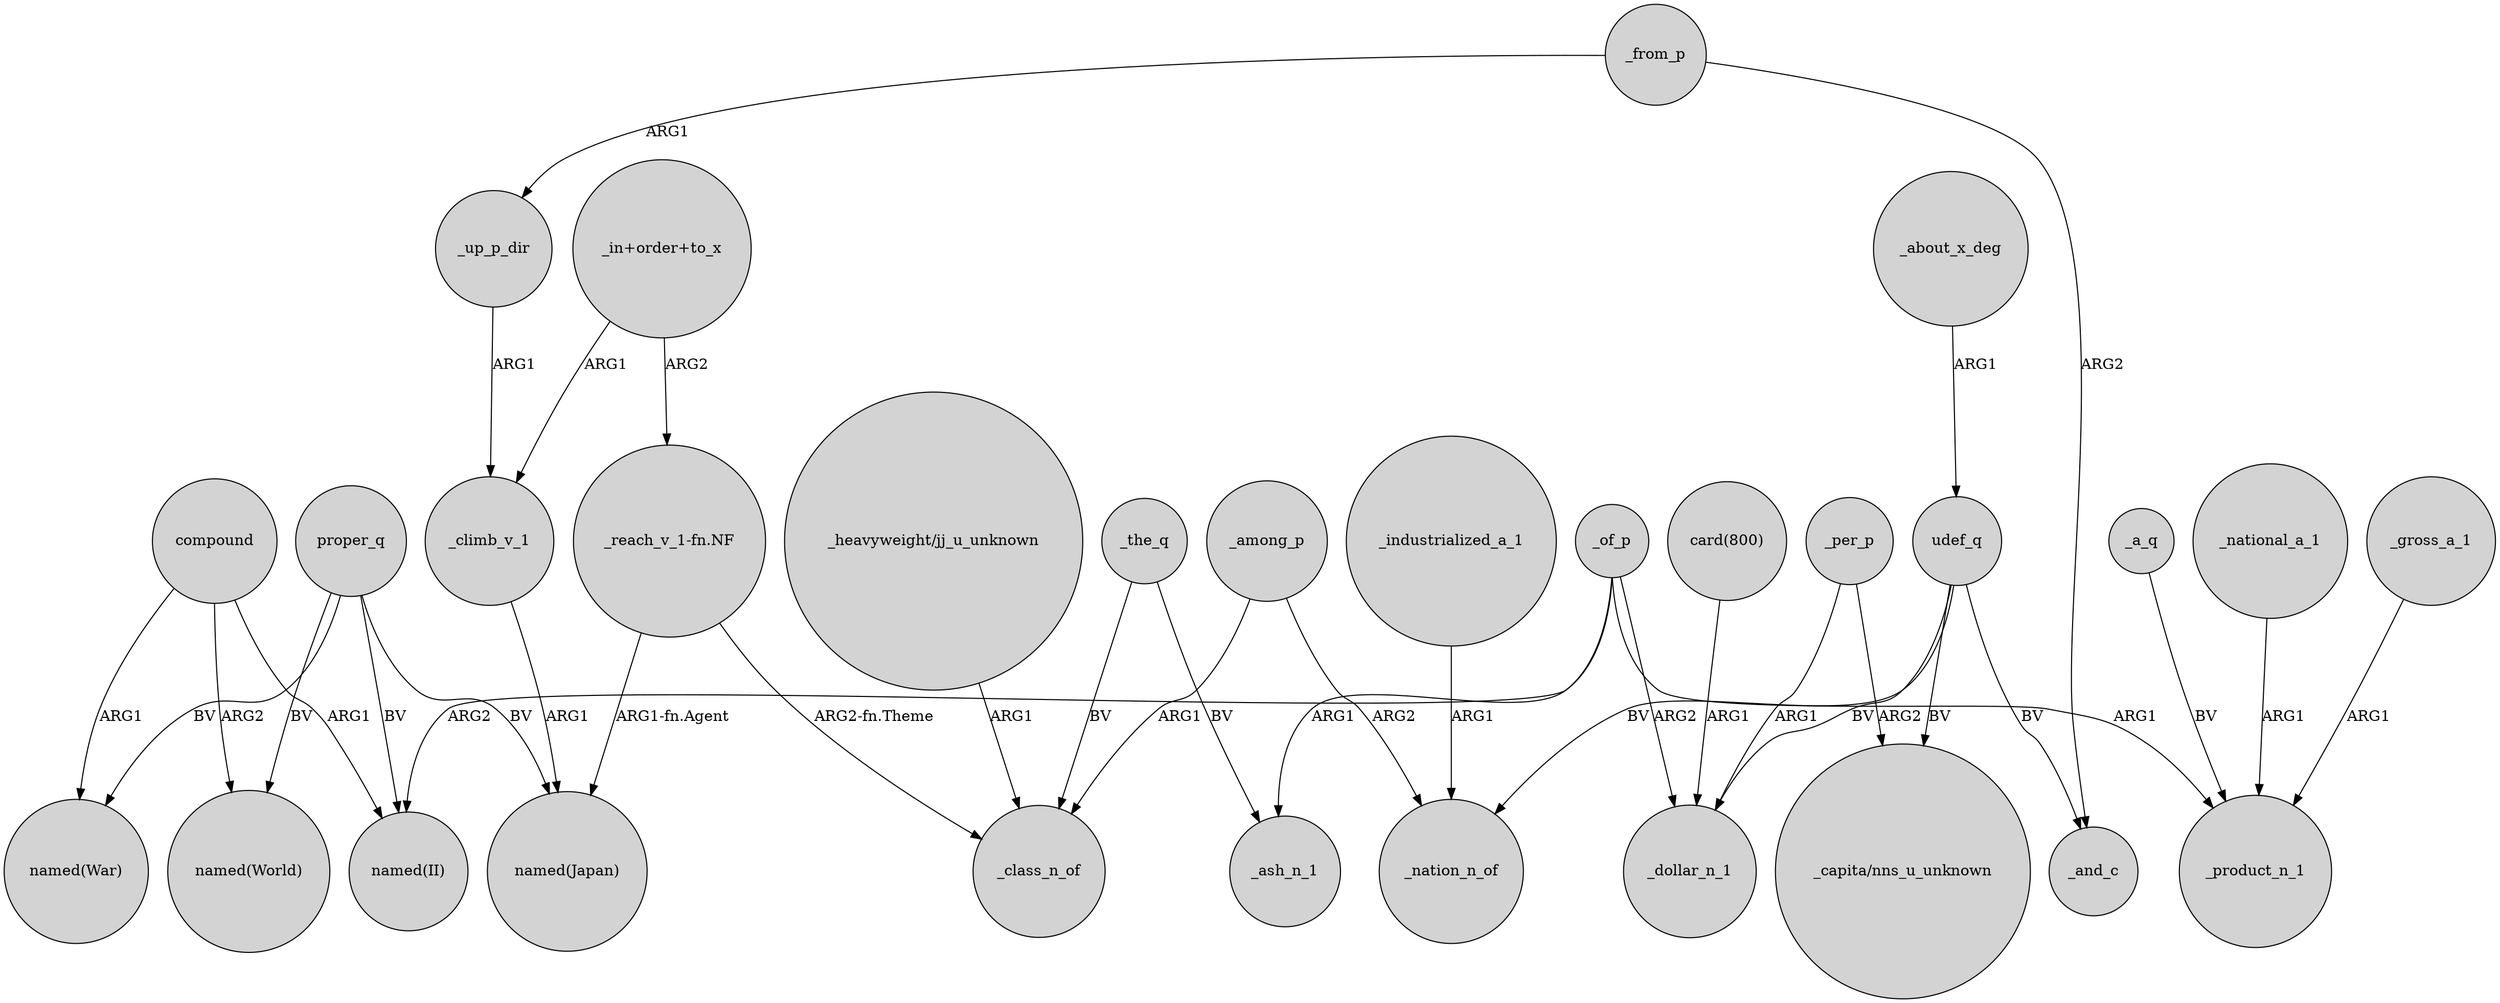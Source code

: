 digraph {
	node [shape=circle style=filled]
	compound -> "named(II)" [label=ARG1]
	_per_p -> "_capita/nns_u_unknown" [label=ARG2]
	_the_q -> _ash_n_1 [label=BV]
	_of_p -> "named(II)" [label=ARG2]
	"_heavyweight/jj_u_unknown" -> _class_n_of [label=ARG1]
	_climb_v_1 -> "named(Japan)" [label=ARG1]
	proper_q -> "named(II)" [label=BV]
	"_reach_v_1-fn.NF" -> "named(Japan)" [label="ARG1-fn.Agent"]
	_of_p -> _ash_n_1 [label=ARG1]
	_gross_a_1 -> _product_n_1 [label=ARG1]
	_a_q -> _product_n_1 [label=BV]
	_of_p -> _product_n_1 [label=ARG1]
	_industrialized_a_1 -> _nation_n_of [label=ARG1]
	"_in+order+to_x" -> _climb_v_1 [label=ARG1]
	_about_x_deg -> udef_q [label=ARG1]
	proper_q -> "named(Japan)" [label=BV]
	_the_q -> _class_n_of [label=BV]
	_among_p -> _nation_n_of [label=ARG2]
	"_in+order+to_x" -> "_reach_v_1-fn.NF" [label=ARG2]
	udef_q -> "_capita/nns_u_unknown" [label=BV]
	_per_p -> _dollar_n_1 [label=ARG1]
	_national_a_1 -> _product_n_1 [label=ARG1]
	_among_p -> _class_n_of [label=ARG1]
	udef_q -> _nation_n_of [label=BV]
	compound -> "named(World)" [label=ARG2]
	proper_q -> "named(World)" [label=BV]
	"_reach_v_1-fn.NF" -> _class_n_of [label="ARG2-fn.Theme"]
	compound -> "named(War)" [label=ARG1]
	"card(800)" -> _dollar_n_1 [label=ARG1]
	_from_p -> _up_p_dir [label=ARG1]
	_of_p -> _dollar_n_1 [label=ARG2]
	proper_q -> "named(War)" [label=BV]
	_from_p -> _and_c [label=ARG2]
	_up_p_dir -> _climb_v_1 [label=ARG1]
	udef_q -> _and_c [label=BV]
	udef_q -> _dollar_n_1 [label=BV]
}

